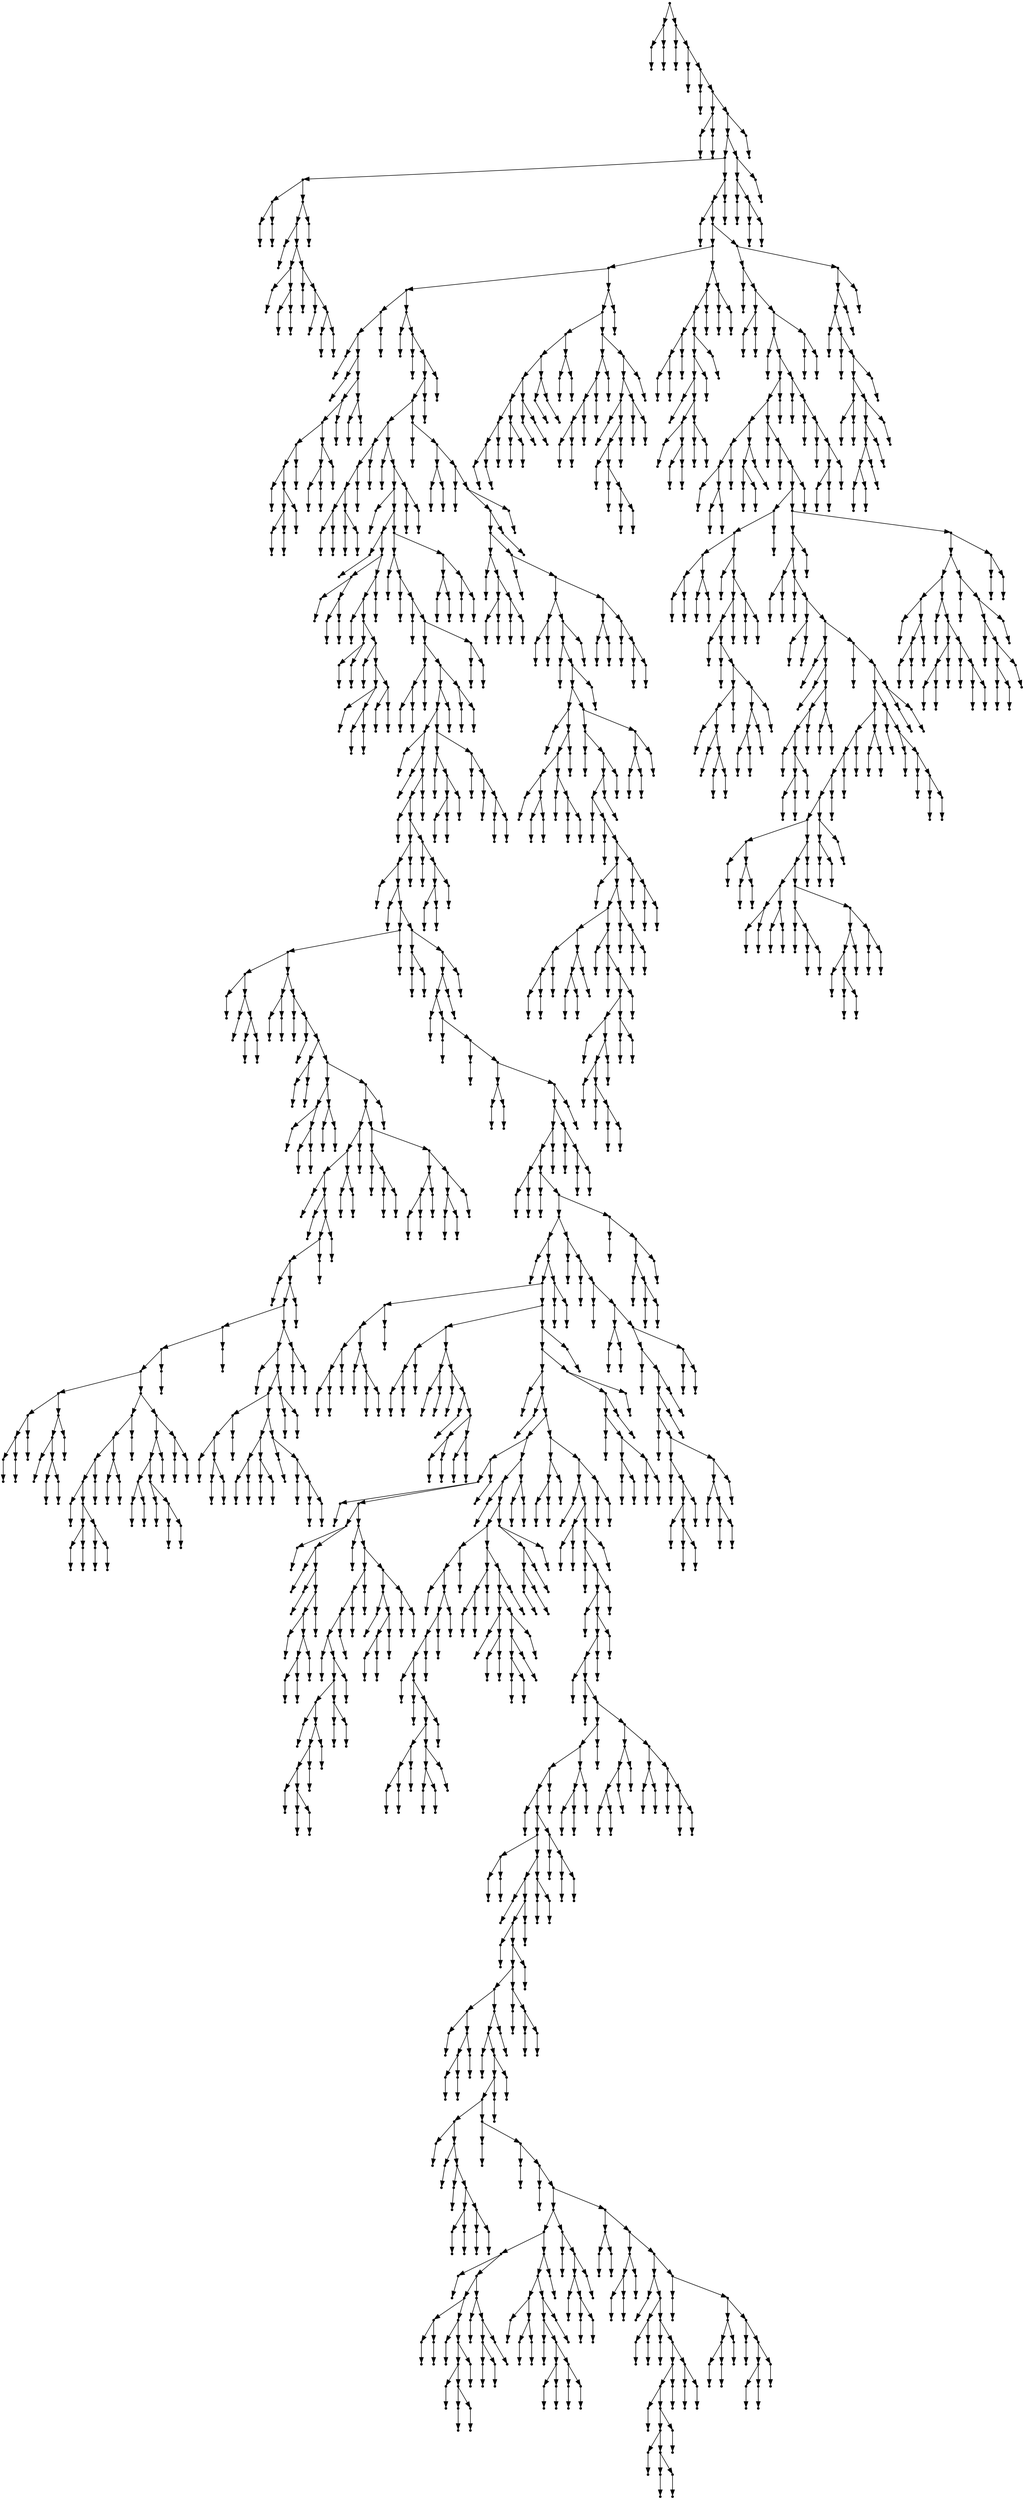 digraph {
  1957 [shape=point];
  4 [shape=point];
  1 [shape=point];
  0 [shape=point];
  3 [shape=point];
  2 [shape=point];
  1956 [shape=point];
  6 [shape=point];
  5 [shape=point];
  1955 [shape=point];
  8 [shape=point];
  7 [shape=point];
  1954 [shape=point];
  10 [shape=point];
  9 [shape=point];
  1953 [shape=point];
  15 [shape=point];
  12 [shape=point];
  11 [shape=point];
  14 [shape=point];
  13 [shape=point];
  1952 [shape=point];
  1949 [shape=point];
  1937 [shape=point];
  47 [shape=point];
  20 [shape=point];
  17 [shape=point];
  16 [shape=point];
  19 [shape=point];
  18 [shape=point];
  46 [shape=point];
  43 [shape=point];
  22 [shape=point];
  21 [shape=point];
  42 [shape=point];
  30 [shape=point];
  24 [shape=point];
  23 [shape=point];
  29 [shape=point];
  26 [shape=point];
  25 [shape=point];
  28 [shape=point];
  27 [shape=point];
  41 [shape=point];
  32 [shape=point];
  31 [shape=point];
  40 [shape=point];
  34 [shape=point];
  33 [shape=point];
  39 [shape=point];
  36 [shape=point];
  35 [shape=point];
  38 [shape=point];
  37 [shape=point];
  45 [shape=point];
  44 [shape=point];
  1936 [shape=point];
  1933 [shape=point];
  49 [shape=point];
  48 [shape=point];
  1932 [shape=point];
  1566 [shape=point];
  1524 [shape=point];
  1446 [shape=point];
  90 [shape=point];
  87 [shape=point];
  51 [shape=point];
  50 [shape=point];
  86 [shape=point];
  53 [shape=point];
  52 [shape=point];
  85 [shape=point];
  79 [shape=point];
  76 [shape=point];
  67 [shape=point];
  64 [shape=point];
  55 [shape=point];
  54 [shape=point];
  63 [shape=point];
  60 [shape=point];
  57 [shape=point];
  56 [shape=point];
  59 [shape=point];
  58 [shape=point];
  62 [shape=point];
  61 [shape=point];
  66 [shape=point];
  65 [shape=point];
  75 [shape=point];
  72 [shape=point];
  69 [shape=point];
  68 [shape=point];
  71 [shape=point];
  70 [shape=point];
  74 [shape=point];
  73 [shape=point];
  78 [shape=point];
  77 [shape=point];
  84 [shape=point];
  81 [shape=point];
  80 [shape=point];
  83 [shape=point];
  82 [shape=point];
  89 [shape=point];
  88 [shape=point];
  1445 [shape=point];
  92 [shape=point];
  91 [shape=point];
  1444 [shape=point];
  94 [shape=point];
  93 [shape=point];
  1443 [shape=point];
  1440 [shape=point];
  1437 [shape=point];
  1251 [shape=point];
  111 [shape=point];
  108 [shape=point];
  105 [shape=point];
  99 [shape=point];
  96 [shape=point];
  95 [shape=point];
  98 [shape=point];
  97 [shape=point];
  104 [shape=point];
  101 [shape=point];
  100 [shape=point];
  103 [shape=point];
  102 [shape=point];
  107 [shape=point];
  106 [shape=point];
  110 [shape=point];
  109 [shape=point];
  1250 [shape=point];
  113 [shape=point];
  112 [shape=point];
  1249 [shape=point];
  1243 [shape=point];
  115 [shape=point];
  114 [shape=point];
  1242 [shape=point];
  156 [shape=point];
  117 [shape=point];
  116 [shape=point];
  155 [shape=point];
  125 [shape=point];
  119 [shape=point];
  118 [shape=point];
  124 [shape=point];
  121 [shape=point];
  120 [shape=point];
  123 [shape=point];
  122 [shape=point];
  154 [shape=point];
  151 [shape=point];
  127 [shape=point];
  126 [shape=point];
  150 [shape=point];
  132 [shape=point];
  129 [shape=point];
  128 [shape=point];
  131 [shape=point];
  130 [shape=point];
  149 [shape=point];
  134 [shape=point];
  133 [shape=point];
  148 [shape=point];
  142 [shape=point];
  136 [shape=point];
  135 [shape=point];
  141 [shape=point];
  138 [shape=point];
  137 [shape=point];
  140 [shape=point];
  139 [shape=point];
  147 [shape=point];
  144 [shape=point];
  143 [shape=point];
  146 [shape=point];
  145 [shape=point];
  153 [shape=point];
  152 [shape=point];
  1241 [shape=point];
  1229 [shape=point];
  158 [shape=point];
  157 [shape=point];
  1228 [shape=point];
  160 [shape=point];
  159 [shape=point];
  1227 [shape=point];
  162 [shape=point];
  161 [shape=point];
  1226 [shape=point];
  1220 [shape=point];
  170 [shape=point];
  167 [shape=point];
  164 [shape=point];
  163 [shape=point];
  166 [shape=point];
  165 [shape=point];
  169 [shape=point];
  168 [shape=point];
  1219 [shape=point];
  1213 [shape=point];
  1210 [shape=point];
  1186 [shape=point];
  172 [shape=point];
  171 [shape=point];
  1185 [shape=point];
  174 [shape=point];
  173 [shape=point];
  1184 [shape=point];
  1181 [shape=point];
  176 [shape=point];
  175 [shape=point];
  1180 [shape=point];
  1168 [shape=point];
  1165 [shape=point];
  178 [shape=point];
  177 [shape=point];
  1164 [shape=point];
  180 [shape=point];
  179 [shape=point];
  1163 [shape=point];
  413 [shape=point];
  410 [shape=point];
  191 [shape=point];
  182 [shape=point];
  181 [shape=point];
  190 [shape=point];
  184 [shape=point];
  183 [shape=point];
  189 [shape=point];
  186 [shape=point];
  185 [shape=point];
  188 [shape=point];
  187 [shape=point];
  409 [shape=point];
  196 [shape=point];
  193 [shape=point];
  192 [shape=point];
  195 [shape=point];
  194 [shape=point];
  408 [shape=point];
  198 [shape=point];
  197 [shape=point];
  407 [shape=point];
  200 [shape=point];
  199 [shape=point];
  406 [shape=point];
  205 [shape=point];
  202 [shape=point];
  201 [shape=point];
  204 [shape=point];
  203 [shape=point];
  405 [shape=point];
  219 [shape=point];
  213 [shape=point];
  207 [shape=point];
  206 [shape=point];
  212 [shape=point];
  209 [shape=point];
  208 [shape=point];
  211 [shape=point];
  210 [shape=point];
  218 [shape=point];
  215 [shape=point];
  214 [shape=point];
  217 [shape=point];
  216 [shape=point];
  404 [shape=point];
  401 [shape=point];
  374 [shape=point];
  371 [shape=point];
  365 [shape=point];
  221 [shape=point];
  220 [shape=point];
  364 [shape=point];
  223 [shape=point];
  222 [shape=point];
  363 [shape=point];
  360 [shape=point];
  357 [shape=point];
  225 [shape=point];
  224 [shape=point];
  356 [shape=point];
  353 [shape=point];
  302 [shape=point];
  299 [shape=point];
  296 [shape=point];
  245 [shape=point];
  233 [shape=point];
  230 [shape=point];
  227 [shape=point];
  226 [shape=point];
  229 [shape=point];
  228 [shape=point];
  232 [shape=point];
  231 [shape=point];
  244 [shape=point];
  241 [shape=point];
  235 [shape=point];
  234 [shape=point];
  240 [shape=point];
  237 [shape=point];
  236 [shape=point];
  239 [shape=point];
  238 [shape=point];
  243 [shape=point];
  242 [shape=point];
  295 [shape=point];
  271 [shape=point];
  268 [shape=point];
  262 [shape=point];
  259 [shape=point];
  247 [shape=point];
  246 [shape=point];
  258 [shape=point];
  252 [shape=point];
  249 [shape=point];
  248 [shape=point];
  251 [shape=point];
  250 [shape=point];
  257 [shape=point];
  254 [shape=point];
  253 [shape=point];
  256 [shape=point];
  255 [shape=point];
  261 [shape=point];
  260 [shape=point];
  267 [shape=point];
  264 [shape=point];
  263 [shape=point];
  266 [shape=point];
  265 [shape=point];
  270 [shape=point];
  269 [shape=point];
  294 [shape=point];
  288 [shape=point];
  285 [shape=point];
  276 [shape=point];
  273 [shape=point];
  272 [shape=point];
  275 [shape=point];
  274 [shape=point];
  284 [shape=point];
  278 [shape=point];
  277 [shape=point];
  283 [shape=point];
  280 [shape=point];
  279 [shape=point];
  282 [shape=point];
  281 [shape=point];
  287 [shape=point];
  286 [shape=point];
  293 [shape=point];
  290 [shape=point];
  289 [shape=point];
  292 [shape=point];
  291 [shape=point];
  298 [shape=point];
  297 [shape=point];
  301 [shape=point];
  300 [shape=point];
  352 [shape=point];
  346 [shape=point];
  304 [shape=point];
  303 [shape=point];
  345 [shape=point];
  339 [shape=point];
  315 [shape=point];
  312 [shape=point];
  306 [shape=point];
  305 [shape=point];
  311 [shape=point];
  308 [shape=point];
  307 [shape=point];
  310 [shape=point];
  309 [shape=point];
  314 [shape=point];
  313 [shape=point];
  338 [shape=point];
  326 [shape=point];
  320 [shape=point];
  317 [shape=point];
  316 [shape=point];
  319 [shape=point];
  318 [shape=point];
  325 [shape=point];
  322 [shape=point];
  321 [shape=point];
  324 [shape=point];
  323 [shape=point];
  337 [shape=point];
  328 [shape=point];
  327 [shape=point];
  336 [shape=point];
  330 [shape=point];
  329 [shape=point];
  335 [shape=point];
  332 [shape=point];
  331 [shape=point];
  334 [shape=point];
  333 [shape=point];
  344 [shape=point];
  341 [shape=point];
  340 [shape=point];
  343 [shape=point];
  342 [shape=point];
  351 [shape=point];
  348 [shape=point];
  347 [shape=point];
  350 [shape=point];
  349 [shape=point];
  355 [shape=point];
  354 [shape=point];
  359 [shape=point];
  358 [shape=point];
  362 [shape=point];
  361 [shape=point];
  370 [shape=point];
  367 [shape=point];
  366 [shape=point];
  369 [shape=point];
  368 [shape=point];
  373 [shape=point];
  372 [shape=point];
  400 [shape=point];
  382 [shape=point];
  376 [shape=point];
  375 [shape=point];
  381 [shape=point];
  378 [shape=point];
  377 [shape=point];
  380 [shape=point];
  379 [shape=point];
  399 [shape=point];
  390 [shape=point];
  387 [shape=point];
  384 [shape=point];
  383 [shape=point];
  386 [shape=point];
  385 [shape=point];
  389 [shape=point];
  388 [shape=point];
  398 [shape=point];
  395 [shape=point];
  392 [shape=point];
  391 [shape=point];
  394 [shape=point];
  393 [shape=point];
  397 [shape=point];
  396 [shape=point];
  403 [shape=point];
  402 [shape=point];
  412 [shape=point];
  411 [shape=point];
  1162 [shape=point];
  418 [shape=point];
  415 [shape=point];
  414 [shape=point];
  417 [shape=point];
  416 [shape=point];
  1161 [shape=point];
  1158 [shape=point];
  1155 [shape=point];
  420 [shape=point];
  419 [shape=point];
  1154 [shape=point];
  422 [shape=point];
  421 [shape=point];
  1153 [shape=point];
  424 [shape=point];
  423 [shape=point];
  1152 [shape=point];
  429 [shape=point];
  426 [shape=point];
  425 [shape=point];
  428 [shape=point];
  427 [shape=point];
  1151 [shape=point];
  1148 [shape=point];
  1139 [shape=point];
  1136 [shape=point];
  434 [shape=point];
  431 [shape=point];
  430 [shape=point];
  433 [shape=point];
  432 [shape=point];
  1135 [shape=point];
  436 [shape=point];
  435 [shape=point];
  1134 [shape=point];
  1119 [shape=point];
  1059 [shape=point];
  438 [shape=point];
  437 [shape=point];
  1058 [shape=point];
  1052 [shape=point];
  458 [shape=point];
  455 [shape=point];
  446 [shape=point];
  443 [shape=point];
  440 [shape=point];
  439 [shape=point];
  442 [shape=point];
  441 [shape=point];
  445 [shape=point];
  444 [shape=point];
  454 [shape=point];
  448 [shape=point];
  447 [shape=point];
  453 [shape=point];
  450 [shape=point];
  449 [shape=point];
  452 [shape=point];
  451 [shape=point];
  457 [shape=point];
  456 [shape=point];
  1051 [shape=point];
  490 [shape=point];
  466 [shape=point];
  463 [shape=point];
  460 [shape=point];
  459 [shape=point];
  462 [shape=point];
  461 [shape=point];
  465 [shape=point];
  464 [shape=point];
  489 [shape=point];
  471 [shape=point];
  468 [shape=point];
  467 [shape=point];
  470 [shape=point];
  469 [shape=point];
  488 [shape=point];
  473 [shape=point];
  472 [shape=point];
  487 [shape=point];
  475 [shape=point];
  474 [shape=point];
  486 [shape=point];
  480 [shape=point];
  477 [shape=point];
  476 [shape=point];
  479 [shape=point];
  478 [shape=point];
  485 [shape=point];
  482 [shape=point];
  481 [shape=point];
  484 [shape=point];
  483 [shape=point];
  1050 [shape=point];
  1047 [shape=point];
  1026 [shape=point];
  492 [shape=point];
  491 [shape=point];
  1025 [shape=point];
  494 [shape=point];
  493 [shape=point];
  1024 [shape=point];
  679 [shape=point];
  583 [shape=point];
  580 [shape=point];
  496 [shape=point];
  495 [shape=point];
  579 [shape=point];
  519 [shape=point];
  498 [shape=point];
  497 [shape=point];
  518 [shape=point];
  500 [shape=point];
  499 [shape=point];
  517 [shape=point];
  502 [shape=point];
  501 [shape=point];
  516 [shape=point];
  513 [shape=point];
  504 [shape=point];
  503 [shape=point];
  512 [shape=point];
  509 [shape=point];
  506 [shape=point];
  505 [shape=point];
  508 [shape=point];
  507 [shape=point];
  511 [shape=point];
  510 [shape=point];
  515 [shape=point];
  514 [shape=point];
  578 [shape=point];
  521 [shape=point];
  520 [shape=point];
  577 [shape=point];
  559 [shape=point];
  556 [shape=point];
  553 [shape=point];
  550 [shape=point];
  523 [shape=point];
  522 [shape=point];
  549 [shape=point];
  546 [shape=point];
  540 [shape=point];
  525 [shape=point];
  524 [shape=point];
  539 [shape=point];
  536 [shape=point];
  533 [shape=point];
  527 [shape=point];
  526 [shape=point];
  532 [shape=point];
  529 [shape=point];
  528 [shape=point];
  531 [shape=point];
  530 [shape=point];
  535 [shape=point];
  534 [shape=point];
  538 [shape=point];
  537 [shape=point];
  545 [shape=point];
  542 [shape=point];
  541 [shape=point];
  544 [shape=point];
  543 [shape=point];
  548 [shape=point];
  547 [shape=point];
  552 [shape=point];
  551 [shape=point];
  555 [shape=point];
  554 [shape=point];
  558 [shape=point];
  557 [shape=point];
  576 [shape=point];
  570 [shape=point];
  561 [shape=point];
  560 [shape=point];
  569 [shape=point];
  566 [shape=point];
  563 [shape=point];
  562 [shape=point];
  565 [shape=point];
  564 [shape=point];
  568 [shape=point];
  567 [shape=point];
  575 [shape=point];
  572 [shape=point];
  571 [shape=point];
  574 [shape=point];
  573 [shape=point];
  582 [shape=point];
  581 [shape=point];
  678 [shape=point];
  672 [shape=point];
  585 [shape=point];
  584 [shape=point];
  671 [shape=point];
  659 [shape=point];
  626 [shape=point];
  623 [shape=point];
  587 [shape=point];
  586 [shape=point];
  622 [shape=point];
  619 [shape=point];
  616 [shape=point];
  613 [shape=point];
  589 [shape=point];
  588 [shape=point];
  612 [shape=point];
  591 [shape=point];
  590 [shape=point];
  611 [shape=point];
  608 [shape=point];
  599 [shape=point];
  596 [shape=point];
  593 [shape=point];
  592 [shape=point];
  595 [shape=point];
  594 [shape=point];
  598 [shape=point];
  597 [shape=point];
  607 [shape=point];
  604 [shape=point];
  601 [shape=point];
  600 [shape=point];
  603 [shape=point];
  602 [shape=point];
  606 [shape=point];
  605 [shape=point];
  610 [shape=point];
  609 [shape=point];
  615 [shape=point];
  614 [shape=point];
  618 [shape=point];
  617 [shape=point];
  621 [shape=point];
  620 [shape=point];
  625 [shape=point];
  624 [shape=point];
  658 [shape=point];
  634 [shape=point];
  631 [shape=point];
  628 [shape=point];
  627 [shape=point];
  630 [shape=point];
  629 [shape=point];
  633 [shape=point];
  632 [shape=point];
  657 [shape=point];
  654 [shape=point];
  642 [shape=point];
  636 [shape=point];
  635 [shape=point];
  641 [shape=point];
  638 [shape=point];
  637 [shape=point];
  640 [shape=point];
  639 [shape=point];
  653 [shape=point];
  650 [shape=point];
  647 [shape=point];
  644 [shape=point];
  643 [shape=point];
  646 [shape=point];
  645 [shape=point];
  649 [shape=point];
  648 [shape=point];
  652 [shape=point];
  651 [shape=point];
  656 [shape=point];
  655 [shape=point];
  670 [shape=point];
  667 [shape=point];
  664 [shape=point];
  661 [shape=point];
  660 [shape=point];
  663 [shape=point];
  662 [shape=point];
  666 [shape=point];
  665 [shape=point];
  669 [shape=point];
  668 [shape=point];
  677 [shape=point];
  674 [shape=point];
  673 [shape=point];
  676 [shape=point];
  675 [shape=point];
  1023 [shape=point];
  687 [shape=point];
  684 [shape=point];
  681 [shape=point];
  680 [shape=point];
  683 [shape=point];
  682 [shape=point];
  686 [shape=point];
  685 [shape=point];
  1022 [shape=point];
  1016 [shape=point];
  689 [shape=point];
  688 [shape=point];
  1015 [shape=point];
  694 [shape=point];
  691 [shape=point];
  690 [shape=point];
  693 [shape=point];
  692 [shape=point];
  1014 [shape=point];
  1011 [shape=point];
  696 [shape=point];
  695 [shape=point];
  1010 [shape=point];
  1007 [shape=point];
  698 [shape=point];
  697 [shape=point];
  1006 [shape=point];
  1003 [shape=point];
  1000 [shape=point];
  700 [shape=point];
  699 [shape=point];
  999 [shape=point];
  702 [shape=point];
  701 [shape=point];
  998 [shape=point];
  971 [shape=point];
  968 [shape=point];
  959 [shape=point];
  956 [shape=point];
  704 [shape=point];
  703 [shape=point];
  955 [shape=point];
  946 [shape=point];
  709 [shape=point];
  706 [shape=point];
  705 [shape=point];
  708 [shape=point];
  707 [shape=point];
  945 [shape=point];
  939 [shape=point];
  711 [shape=point];
  710 [shape=point];
  938 [shape=point];
  935 [shape=point];
  713 [shape=point];
  712 [shape=point];
  934 [shape=point];
  931 [shape=point];
  922 [shape=point];
  724 [shape=point];
  715 [shape=point];
  714 [shape=point];
  723 [shape=point];
  720 [shape=point];
  717 [shape=point];
  716 [shape=point];
  719 [shape=point];
  718 [shape=point];
  722 [shape=point];
  721 [shape=point];
  921 [shape=point];
  918 [shape=point];
  726 [shape=point];
  725 [shape=point];
  917 [shape=point];
  914 [shape=point];
  911 [shape=point];
  746 [shape=point];
  728 [shape=point];
  727 [shape=point];
  745 [shape=point];
  730 [shape=point];
  729 [shape=point];
  744 [shape=point];
  732 [shape=point];
  731 [shape=point];
  743 [shape=point];
  737 [shape=point];
  734 [shape=point];
  733 [shape=point];
  736 [shape=point];
  735 [shape=point];
  742 [shape=point];
  739 [shape=point];
  738 [shape=point];
  741 [shape=point];
  740 [shape=point];
  910 [shape=point];
  748 [shape=point];
  747 [shape=point];
  909 [shape=point];
  750 [shape=point];
  749 [shape=point];
  908 [shape=point];
  752 [shape=point];
  751 [shape=point];
  907 [shape=point];
  832 [shape=point];
  817 [shape=point];
  787 [shape=point];
  754 [shape=point];
  753 [shape=point];
  786 [shape=point];
  774 [shape=point];
  759 [shape=point];
  756 [shape=point];
  755 [shape=point];
  758 [shape=point];
  757 [shape=point];
  773 [shape=point];
  761 [shape=point];
  760 [shape=point];
  772 [shape=point];
  769 [shape=point];
  763 [shape=point];
  762 [shape=point];
  768 [shape=point];
  765 [shape=point];
  764 [shape=point];
  767 [shape=point];
  766 [shape=point];
  771 [shape=point];
  770 [shape=point];
  785 [shape=point];
  776 [shape=point];
  775 [shape=point];
  784 [shape=point];
  781 [shape=point];
  778 [shape=point];
  777 [shape=point];
  780 [shape=point];
  779 [shape=point];
  783 [shape=point];
  782 [shape=point];
  816 [shape=point];
  813 [shape=point];
  795 [shape=point];
  789 [shape=point];
  788 [shape=point];
  794 [shape=point];
  791 [shape=point];
  790 [shape=point];
  793 [shape=point];
  792 [shape=point];
  812 [shape=point];
  809 [shape=point];
  797 [shape=point];
  796 [shape=point];
  808 [shape=point];
  802 [shape=point];
  799 [shape=point];
  798 [shape=point];
  801 [shape=point];
  800 [shape=point];
  807 [shape=point];
  804 [shape=point];
  803 [shape=point];
  806 [shape=point];
  805 [shape=point];
  811 [shape=point];
  810 [shape=point];
  815 [shape=point];
  814 [shape=point];
  831 [shape=point];
  819 [shape=point];
  818 [shape=point];
  830 [shape=point];
  827 [shape=point];
  821 [shape=point];
  820 [shape=point];
  826 [shape=point];
  823 [shape=point];
  822 [shape=point];
  825 [shape=point];
  824 [shape=point];
  829 [shape=point];
  828 [shape=point];
  906 [shape=point];
  837 [shape=point];
  834 [shape=point];
  833 [shape=point];
  836 [shape=point];
  835 [shape=point];
  905 [shape=point];
  845 [shape=point];
  842 [shape=point];
  839 [shape=point];
  838 [shape=point];
  841 [shape=point];
  840 [shape=point];
  844 [shape=point];
  843 [shape=point];
  904 [shape=point];
  880 [shape=point];
  847 [shape=point];
  846 [shape=point];
  879 [shape=point];
  852 [shape=point];
  849 [shape=point];
  848 [shape=point];
  851 [shape=point];
  850 [shape=point];
  878 [shape=point];
  854 [shape=point];
  853 [shape=point];
  877 [shape=point];
  871 [shape=point];
  868 [shape=point];
  856 [shape=point];
  855 [shape=point];
  867 [shape=point];
  864 [shape=point];
  858 [shape=point];
  857 [shape=point];
  863 [shape=point];
  860 [shape=point];
  859 [shape=point];
  862 [shape=point];
  861 [shape=point];
  866 [shape=point];
  865 [shape=point];
  870 [shape=point];
  869 [shape=point];
  876 [shape=point];
  873 [shape=point];
  872 [shape=point];
  875 [shape=point];
  874 [shape=point];
  903 [shape=point];
  882 [shape=point];
  881 [shape=point];
  902 [shape=point];
  890 [shape=point];
  887 [shape=point];
  884 [shape=point];
  883 [shape=point];
  886 [shape=point];
  885 [shape=point];
  889 [shape=point];
  888 [shape=point];
  901 [shape=point];
  892 [shape=point];
  891 [shape=point];
  900 [shape=point];
  897 [shape=point];
  894 [shape=point];
  893 [shape=point];
  896 [shape=point];
  895 [shape=point];
  899 [shape=point];
  898 [shape=point];
  913 [shape=point];
  912 [shape=point];
  916 [shape=point];
  915 [shape=point];
  920 [shape=point];
  919 [shape=point];
  930 [shape=point];
  924 [shape=point];
  923 [shape=point];
  929 [shape=point];
  926 [shape=point];
  925 [shape=point];
  928 [shape=point];
  927 [shape=point];
  933 [shape=point];
  932 [shape=point];
  937 [shape=point];
  936 [shape=point];
  944 [shape=point];
  941 [shape=point];
  940 [shape=point];
  943 [shape=point];
  942 [shape=point];
  954 [shape=point];
  948 [shape=point];
  947 [shape=point];
  953 [shape=point];
  950 [shape=point];
  949 [shape=point];
  952 [shape=point];
  951 [shape=point];
  958 [shape=point];
  957 [shape=point];
  967 [shape=point];
  964 [shape=point];
  961 [shape=point];
  960 [shape=point];
  963 [shape=point];
  962 [shape=point];
  966 [shape=point];
  965 [shape=point];
  970 [shape=point];
  969 [shape=point];
  997 [shape=point];
  982 [shape=point];
  979 [shape=point];
  976 [shape=point];
  973 [shape=point];
  972 [shape=point];
  975 [shape=point];
  974 [shape=point];
  978 [shape=point];
  977 [shape=point];
  981 [shape=point];
  980 [shape=point];
  996 [shape=point];
  987 [shape=point];
  984 [shape=point];
  983 [shape=point];
  986 [shape=point];
  985 [shape=point];
  995 [shape=point];
  989 [shape=point];
  988 [shape=point];
  994 [shape=point];
  991 [shape=point];
  990 [shape=point];
  993 [shape=point];
  992 [shape=point];
  1002 [shape=point];
  1001 [shape=point];
  1005 [shape=point];
  1004 [shape=point];
  1009 [shape=point];
  1008 [shape=point];
  1013 [shape=point];
  1012 [shape=point];
  1021 [shape=point];
  1018 [shape=point];
  1017 [shape=point];
  1020 [shape=point];
  1019 [shape=point];
  1046 [shape=point];
  1043 [shape=point];
  1040 [shape=point];
  1028 [shape=point];
  1027 [shape=point];
  1039 [shape=point];
  1033 [shape=point];
  1030 [shape=point];
  1029 [shape=point];
  1032 [shape=point];
  1031 [shape=point];
  1038 [shape=point];
  1035 [shape=point];
  1034 [shape=point];
  1037 [shape=point];
  1036 [shape=point];
  1042 [shape=point];
  1041 [shape=point];
  1045 [shape=point];
  1044 [shape=point];
  1049 [shape=point];
  1048 [shape=point];
  1057 [shape=point];
  1054 [shape=point];
  1053 [shape=point];
  1056 [shape=point];
  1055 [shape=point];
  1118 [shape=point];
  1061 [shape=point];
  1060 [shape=point];
  1117 [shape=point];
  1063 [shape=point];
  1062 [shape=point];
  1116 [shape=point];
  1065 [shape=point];
  1064 [shape=point];
  1115 [shape=point];
  1070 [shape=point];
  1067 [shape=point];
  1066 [shape=point];
  1069 [shape=point];
  1068 [shape=point];
  1114 [shape=point];
  1108 [shape=point];
  1072 [shape=point];
  1071 [shape=point];
  1107 [shape=point];
  1104 [shape=point];
  1101 [shape=point];
  1074 [shape=point];
  1073 [shape=point];
  1100 [shape=point];
  1088 [shape=point];
  1076 [shape=point];
  1075 [shape=point];
  1087 [shape=point];
  1084 [shape=point];
  1078 [shape=point];
  1077 [shape=point];
  1083 [shape=point];
  1080 [shape=point];
  1079 [shape=point];
  1082 [shape=point];
  1081 [shape=point];
  1086 [shape=point];
  1085 [shape=point];
  1099 [shape=point];
  1096 [shape=point];
  1090 [shape=point];
  1089 [shape=point];
  1095 [shape=point];
  1092 [shape=point];
  1091 [shape=point];
  1094 [shape=point];
  1093 [shape=point];
  1098 [shape=point];
  1097 [shape=point];
  1103 [shape=point];
  1102 [shape=point];
  1106 [shape=point];
  1105 [shape=point];
  1113 [shape=point];
  1110 [shape=point];
  1109 [shape=point];
  1112 [shape=point];
  1111 [shape=point];
  1133 [shape=point];
  1121 [shape=point];
  1120 [shape=point];
  1132 [shape=point];
  1129 [shape=point];
  1123 [shape=point];
  1122 [shape=point];
  1128 [shape=point];
  1125 [shape=point];
  1124 [shape=point];
  1127 [shape=point];
  1126 [shape=point];
  1131 [shape=point];
  1130 [shape=point];
  1138 [shape=point];
  1137 [shape=point];
  1147 [shape=point];
  1141 [shape=point];
  1140 [shape=point];
  1146 [shape=point];
  1143 [shape=point];
  1142 [shape=point];
  1145 [shape=point];
  1144 [shape=point];
  1150 [shape=point];
  1149 [shape=point];
  1157 [shape=point];
  1156 [shape=point];
  1160 [shape=point];
  1159 [shape=point];
  1167 [shape=point];
  1166 [shape=point];
  1179 [shape=point];
  1170 [shape=point];
  1169 [shape=point];
  1178 [shape=point];
  1175 [shape=point];
  1172 [shape=point];
  1171 [shape=point];
  1174 [shape=point];
  1173 [shape=point];
  1177 [shape=point];
  1176 [shape=point];
  1183 [shape=point];
  1182 [shape=point];
  1209 [shape=point];
  1197 [shape=point];
  1188 [shape=point];
  1187 [shape=point];
  1196 [shape=point];
  1193 [shape=point];
  1190 [shape=point];
  1189 [shape=point];
  1192 [shape=point];
  1191 [shape=point];
  1195 [shape=point];
  1194 [shape=point];
  1208 [shape=point];
  1199 [shape=point];
  1198 [shape=point];
  1207 [shape=point];
  1201 [shape=point];
  1200 [shape=point];
  1206 [shape=point];
  1203 [shape=point];
  1202 [shape=point];
  1205 [shape=point];
  1204 [shape=point];
  1212 [shape=point];
  1211 [shape=point];
  1218 [shape=point];
  1215 [shape=point];
  1214 [shape=point];
  1217 [shape=point];
  1216 [shape=point];
  1225 [shape=point];
  1222 [shape=point];
  1221 [shape=point];
  1224 [shape=point];
  1223 [shape=point];
  1240 [shape=point];
  1234 [shape=point];
  1231 [shape=point];
  1230 [shape=point];
  1233 [shape=point];
  1232 [shape=point];
  1239 [shape=point];
  1236 [shape=point];
  1235 [shape=point];
  1238 [shape=point];
  1237 [shape=point];
  1248 [shape=point];
  1245 [shape=point];
  1244 [shape=point];
  1247 [shape=point];
  1246 [shape=point];
  1436 [shape=point];
  1253 [shape=point];
  1252 [shape=point];
  1435 [shape=point];
  1258 [shape=point];
  1255 [shape=point];
  1254 [shape=point];
  1257 [shape=point];
  1256 [shape=point];
  1434 [shape=point];
  1260 [shape=point];
  1259 [shape=point];
  1433 [shape=point];
  1430 [shape=point];
  1427 [shape=point];
  1274 [shape=point];
  1262 [shape=point];
  1261 [shape=point];
  1273 [shape=point];
  1267 [shape=point];
  1264 [shape=point];
  1263 [shape=point];
  1266 [shape=point];
  1265 [shape=point];
  1272 [shape=point];
  1269 [shape=point];
  1268 [shape=point];
  1271 [shape=point];
  1270 [shape=point];
  1426 [shape=point];
  1276 [shape=point];
  1275 [shape=point];
  1425 [shape=point];
  1410 [shape=point];
  1281 [shape=point];
  1278 [shape=point];
  1277 [shape=point];
  1280 [shape=point];
  1279 [shape=point];
  1409 [shape=point];
  1406 [shape=point];
  1283 [shape=point];
  1282 [shape=point];
  1405 [shape=point];
  1402 [shape=point];
  1306 [shape=point];
  1285 [shape=point];
  1284 [shape=point];
  1305 [shape=point];
  1302 [shape=point];
  1293 [shape=point];
  1287 [shape=point];
  1286 [shape=point];
  1292 [shape=point];
  1289 [shape=point];
  1288 [shape=point];
  1291 [shape=point];
  1290 [shape=point];
  1301 [shape=point];
  1295 [shape=point];
  1294 [shape=point];
  1300 [shape=point];
  1297 [shape=point];
  1296 [shape=point];
  1299 [shape=point];
  1298 [shape=point];
  1304 [shape=point];
  1303 [shape=point];
  1401 [shape=point];
  1392 [shape=point];
  1308 [shape=point];
  1307 [shape=point];
  1391 [shape=point];
  1388 [shape=point];
  1385 [shape=point];
  1310 [shape=point];
  1309 [shape=point];
  1384 [shape=point];
  1312 [shape=point];
  1311 [shape=point];
  1383 [shape=point];
  1374 [shape=point];
  1314 [shape=point];
  1313 [shape=point];
  1373 [shape=point];
  1364 [shape=point];
  1331 [shape=point];
  1322 [shape=point];
  1319 [shape=point];
  1316 [shape=point];
  1315 [shape=point];
  1318 [shape=point];
  1317 [shape=point];
  1321 [shape=point];
  1320 [shape=point];
  1330 [shape=point];
  1327 [shape=point];
  1324 [shape=point];
  1323 [shape=point];
  1326 [shape=point];
  1325 [shape=point];
  1329 [shape=point];
  1328 [shape=point];
  1363 [shape=point];
  1333 [shape=point];
  1332 [shape=point];
  1362 [shape=point];
  1335 [shape=point];
  1334 [shape=point];
  1361 [shape=point];
  1358 [shape=point];
  1352 [shape=point];
  1337 [shape=point];
  1336 [shape=point];
  1351 [shape=point];
  1348 [shape=point];
  1339 [shape=point];
  1338 [shape=point];
  1347 [shape=point];
  1341 [shape=point];
  1340 [shape=point];
  1346 [shape=point];
  1343 [shape=point];
  1342 [shape=point];
  1345 [shape=point];
  1344 [shape=point];
  1350 [shape=point];
  1349 [shape=point];
  1357 [shape=point];
  1354 [shape=point];
  1353 [shape=point];
  1356 [shape=point];
  1355 [shape=point];
  1360 [shape=point];
  1359 [shape=point];
  1372 [shape=point];
  1366 [shape=point];
  1365 [shape=point];
  1371 [shape=point];
  1368 [shape=point];
  1367 [shape=point];
  1370 [shape=point];
  1369 [shape=point];
  1382 [shape=point];
  1376 [shape=point];
  1375 [shape=point];
  1381 [shape=point];
  1378 [shape=point];
  1377 [shape=point];
  1380 [shape=point];
  1379 [shape=point];
  1387 [shape=point];
  1386 [shape=point];
  1390 [shape=point];
  1389 [shape=point];
  1400 [shape=point];
  1397 [shape=point];
  1394 [shape=point];
  1393 [shape=point];
  1396 [shape=point];
  1395 [shape=point];
  1399 [shape=point];
  1398 [shape=point];
  1404 [shape=point];
  1403 [shape=point];
  1408 [shape=point];
  1407 [shape=point];
  1424 [shape=point];
  1415 [shape=point];
  1412 [shape=point];
  1411 [shape=point];
  1414 [shape=point];
  1413 [shape=point];
  1423 [shape=point];
  1417 [shape=point];
  1416 [shape=point];
  1422 [shape=point];
  1419 [shape=point];
  1418 [shape=point];
  1421 [shape=point];
  1420 [shape=point];
  1429 [shape=point];
  1428 [shape=point];
  1432 [shape=point];
  1431 [shape=point];
  1439 [shape=point];
  1438 [shape=point];
  1442 [shape=point];
  1441 [shape=point];
  1523 [shape=point];
  1520 [shape=point];
  1478 [shape=point];
  1472 [shape=point];
  1466 [shape=point];
  1460 [shape=point];
  1454 [shape=point];
  1451 [shape=point];
  1448 [shape=point];
  1447 [shape=point];
  1450 [shape=point];
  1449 [shape=point];
  1453 [shape=point];
  1452 [shape=point];
  1459 [shape=point];
  1456 [shape=point];
  1455 [shape=point];
  1458 [shape=point];
  1457 [shape=point];
  1465 [shape=point];
  1462 [shape=point];
  1461 [shape=point];
  1464 [shape=point];
  1463 [shape=point];
  1471 [shape=point];
  1468 [shape=point];
  1467 [shape=point];
  1470 [shape=point];
  1469 [shape=point];
  1477 [shape=point];
  1474 [shape=point];
  1473 [shape=point];
  1476 [shape=point];
  1475 [shape=point];
  1519 [shape=point];
  1492 [shape=point];
  1489 [shape=point];
  1486 [shape=point];
  1483 [shape=point];
  1480 [shape=point];
  1479 [shape=point];
  1482 [shape=point];
  1481 [shape=point];
  1485 [shape=point];
  1484 [shape=point];
  1488 [shape=point];
  1487 [shape=point];
  1491 [shape=point];
  1490 [shape=point];
  1518 [shape=point];
  1515 [shape=point];
  1509 [shape=point];
  1494 [shape=point];
  1493 [shape=point];
  1508 [shape=point];
  1505 [shape=point];
  1496 [shape=point];
  1495 [shape=point];
  1504 [shape=point];
  1498 [shape=point];
  1497 [shape=point];
  1503 [shape=point];
  1500 [shape=point];
  1499 [shape=point];
  1502 [shape=point];
  1501 [shape=point];
  1507 [shape=point];
  1506 [shape=point];
  1514 [shape=point];
  1511 [shape=point];
  1510 [shape=point];
  1513 [shape=point];
  1512 [shape=point];
  1517 [shape=point];
  1516 [shape=point];
  1522 [shape=point];
  1521 [shape=point];
  1565 [shape=point];
  1559 [shape=point];
  1556 [shape=point];
  1532 [shape=point];
  1529 [shape=point];
  1526 [shape=point];
  1525 [shape=point];
  1528 [shape=point];
  1527 [shape=point];
  1531 [shape=point];
  1530 [shape=point];
  1555 [shape=point];
  1552 [shape=point];
  1549 [shape=point];
  1534 [shape=point];
  1533 [shape=point];
  1548 [shape=point];
  1542 [shape=point];
  1536 [shape=point];
  1535 [shape=point];
  1541 [shape=point];
  1538 [shape=point];
  1537 [shape=point];
  1540 [shape=point];
  1539 [shape=point];
  1547 [shape=point];
  1544 [shape=point];
  1543 [shape=point];
  1546 [shape=point];
  1545 [shape=point];
  1551 [shape=point];
  1550 [shape=point];
  1554 [shape=point];
  1553 [shape=point];
  1558 [shape=point];
  1557 [shape=point];
  1564 [shape=point];
  1561 [shape=point];
  1560 [shape=point];
  1563 [shape=point];
  1562 [shape=point];
  1931 [shape=point];
  1895 [shape=point];
  1568 [shape=point];
  1567 [shape=point];
  1894 [shape=point];
  1573 [shape=point];
  1570 [shape=point];
  1569 [shape=point];
  1572 [shape=point];
  1571 [shape=point];
  1893 [shape=point];
  1887 [shape=point];
  1575 [shape=point];
  1574 [shape=point];
  1886 [shape=point];
  1868 [shape=point];
  1865 [shape=point];
  1595 [shape=point];
  1586 [shape=point];
  1583 [shape=point];
  1577 [shape=point];
  1576 [shape=point];
  1582 [shape=point];
  1579 [shape=point];
  1578 [shape=point];
  1581 [shape=point];
  1580 [shape=point];
  1585 [shape=point];
  1584 [shape=point];
  1594 [shape=point];
  1591 [shape=point];
  1588 [shape=point];
  1587 [shape=point];
  1590 [shape=point];
  1589 [shape=point];
  1593 [shape=point];
  1592 [shape=point];
  1864 [shape=point];
  1597 [shape=point];
  1596 [shape=point];
  1863 [shape=point];
  1599 [shape=point];
  1598 [shape=point];
  1862 [shape=point];
  1859 [shape=point];
  1658 [shape=point];
  1655 [shape=point];
  1610 [shape=point];
  1604 [shape=point];
  1601 [shape=point];
  1600 [shape=point];
  1603 [shape=point];
  1602 [shape=point];
  1609 [shape=point];
  1606 [shape=point];
  1605 [shape=point];
  1608 [shape=point];
  1607 [shape=point];
  1654 [shape=point];
  1612 [shape=point];
  1611 [shape=point];
  1653 [shape=point];
  1647 [shape=point];
  1644 [shape=point];
  1614 [shape=point];
  1613 [shape=point];
  1643 [shape=point];
  1616 [shape=point];
  1615 [shape=point];
  1642 [shape=point];
  1630 [shape=point];
  1627 [shape=point];
  1618 [shape=point];
  1617 [shape=point];
  1626 [shape=point];
  1620 [shape=point];
  1619 [shape=point];
  1625 [shape=point];
  1622 [shape=point];
  1621 [shape=point];
  1624 [shape=point];
  1623 [shape=point];
  1629 [shape=point];
  1628 [shape=point];
  1641 [shape=point];
  1638 [shape=point];
  1635 [shape=point];
  1632 [shape=point];
  1631 [shape=point];
  1634 [shape=point];
  1633 [shape=point];
  1637 [shape=point];
  1636 [shape=point];
  1640 [shape=point];
  1639 [shape=point];
  1646 [shape=point];
  1645 [shape=point];
  1652 [shape=point];
  1649 [shape=point];
  1648 [shape=point];
  1651 [shape=point];
  1650 [shape=point];
  1657 [shape=point];
  1656 [shape=point];
  1858 [shape=point];
  1801 [shape=point];
  1798 [shape=point];
  1663 [shape=point];
  1660 [shape=point];
  1659 [shape=point];
  1662 [shape=point];
  1661 [shape=point];
  1797 [shape=point];
  1665 [shape=point];
  1664 [shape=point];
  1796 [shape=point];
  1670 [shape=point];
  1667 [shape=point];
  1666 [shape=point];
  1669 [shape=point];
  1668 [shape=point];
  1795 [shape=point];
  1696 [shape=point];
  1672 [shape=point];
  1671 [shape=point];
  1695 [shape=point];
  1674 [shape=point];
  1673 [shape=point];
  1694 [shape=point];
  1688 [shape=point];
  1685 [shape=point];
  1676 [shape=point];
  1675 [shape=point];
  1684 [shape=point];
  1681 [shape=point];
  1678 [shape=point];
  1677 [shape=point];
  1680 [shape=point];
  1679 [shape=point];
  1683 [shape=point];
  1682 [shape=point];
  1687 [shape=point];
  1686 [shape=point];
  1693 [shape=point];
  1690 [shape=point];
  1689 [shape=point];
  1692 [shape=point];
  1691 [shape=point];
  1794 [shape=point];
  1698 [shape=point];
  1697 [shape=point];
  1793 [shape=point];
  1787 [shape=point];
  1772 [shape=point];
  1766 [shape=point];
  1763 [shape=point];
  1760 [shape=point];
  1757 [shape=point];
  1748 [shape=point];
  1706 [shape=point];
  1700 [shape=point];
  1699 [shape=point];
  1705 [shape=point];
  1702 [shape=point];
  1701 [shape=point];
  1704 [shape=point];
  1703 [shape=point];
  1747 [shape=point];
  1744 [shape=point];
  1717 [shape=point];
  1711 [shape=point];
  1708 [shape=point];
  1707 [shape=point];
  1710 [shape=point];
  1709 [shape=point];
  1716 [shape=point];
  1713 [shape=point];
  1712 [shape=point];
  1715 [shape=point];
  1714 [shape=point];
  1743 [shape=point];
  1725 [shape=point];
  1719 [shape=point];
  1718 [shape=point];
  1724 [shape=point];
  1721 [shape=point];
  1720 [shape=point];
  1723 [shape=point];
  1722 [shape=point];
  1742 [shape=point];
  1736 [shape=point];
  1733 [shape=point];
  1727 [shape=point];
  1726 [shape=point];
  1732 [shape=point];
  1729 [shape=point];
  1728 [shape=point];
  1731 [shape=point];
  1730 [shape=point];
  1735 [shape=point];
  1734 [shape=point];
  1741 [shape=point];
  1738 [shape=point];
  1737 [shape=point];
  1740 [shape=point];
  1739 [shape=point];
  1746 [shape=point];
  1745 [shape=point];
  1756 [shape=point];
  1753 [shape=point];
  1750 [shape=point];
  1749 [shape=point];
  1752 [shape=point];
  1751 [shape=point];
  1755 [shape=point];
  1754 [shape=point];
  1759 [shape=point];
  1758 [shape=point];
  1762 [shape=point];
  1761 [shape=point];
  1765 [shape=point];
  1764 [shape=point];
  1771 [shape=point];
  1768 [shape=point];
  1767 [shape=point];
  1770 [shape=point];
  1769 [shape=point];
  1786 [shape=point];
  1774 [shape=point];
  1773 [shape=point];
  1785 [shape=point];
  1776 [shape=point];
  1775 [shape=point];
  1784 [shape=point];
  1778 [shape=point];
  1777 [shape=point];
  1783 [shape=point];
  1780 [shape=point];
  1779 [shape=point];
  1782 [shape=point];
  1781 [shape=point];
  1792 [shape=point];
  1789 [shape=point];
  1788 [shape=point];
  1791 [shape=point];
  1790 [shape=point];
  1800 [shape=point];
  1799 [shape=point];
  1857 [shape=point];
  1851 [shape=point];
  1833 [shape=point];
  1812 [shape=point];
  1803 [shape=point];
  1802 [shape=point];
  1811 [shape=point];
  1808 [shape=point];
  1805 [shape=point];
  1804 [shape=point];
  1807 [shape=point];
  1806 [shape=point];
  1810 [shape=point];
  1809 [shape=point];
  1832 [shape=point];
  1814 [shape=point];
  1813 [shape=point];
  1831 [shape=point];
  1822 [shape=point];
  1819 [shape=point];
  1816 [shape=point];
  1815 [shape=point];
  1818 [shape=point];
  1817 [shape=point];
  1821 [shape=point];
  1820 [shape=point];
  1830 [shape=point];
  1824 [shape=point];
  1823 [shape=point];
  1829 [shape=point];
  1826 [shape=point];
  1825 [shape=point];
  1828 [shape=point];
  1827 [shape=point];
  1850 [shape=point];
  1835 [shape=point];
  1834 [shape=point];
  1849 [shape=point];
  1846 [shape=point];
  1837 [shape=point];
  1836 [shape=point];
  1845 [shape=point];
  1842 [shape=point];
  1839 [shape=point];
  1838 [shape=point];
  1841 [shape=point];
  1840 [shape=point];
  1844 [shape=point];
  1843 [shape=point];
  1848 [shape=point];
  1847 [shape=point];
  1856 [shape=point];
  1853 [shape=point];
  1852 [shape=point];
  1855 [shape=point];
  1854 [shape=point];
  1861 [shape=point];
  1860 [shape=point];
  1867 [shape=point];
  1866 [shape=point];
  1885 [shape=point];
  1870 [shape=point];
  1869 [shape=point];
  1884 [shape=point];
  1872 [shape=point];
  1871 [shape=point];
  1883 [shape=point];
  1874 [shape=point];
  1873 [shape=point];
  1882 [shape=point];
  1879 [shape=point];
  1876 [shape=point];
  1875 [shape=point];
  1878 [shape=point];
  1877 [shape=point];
  1881 [shape=point];
  1880 [shape=point];
  1892 [shape=point];
  1889 [shape=point];
  1888 [shape=point];
  1891 [shape=point];
  1890 [shape=point];
  1930 [shape=point];
  1927 [shape=point];
  1924 [shape=point];
  1897 [shape=point];
  1896 [shape=point];
  1923 [shape=point];
  1899 [shape=point];
  1898 [shape=point];
  1922 [shape=point];
  1919 [shape=point];
  1904 [shape=point];
  1901 [shape=point];
  1900 [shape=point];
  1903 [shape=point];
  1902 [shape=point];
  1918 [shape=point];
  1915 [shape=point];
  1912 [shape=point];
  1909 [shape=point];
  1906 [shape=point];
  1905 [shape=point];
  1908 [shape=point];
  1907 [shape=point];
  1911 [shape=point];
  1910 [shape=point];
  1914 [shape=point];
  1913 [shape=point];
  1917 [shape=point];
  1916 [shape=point];
  1921 [shape=point];
  1920 [shape=point];
  1926 [shape=point];
  1925 [shape=point];
  1929 [shape=point];
  1928 [shape=point];
  1935 [shape=point];
  1934 [shape=point];
  1948 [shape=point];
  1945 [shape=point];
  1939 [shape=point];
  1938 [shape=point];
  1944 [shape=point];
  1941 [shape=point];
  1940 [shape=point];
  1943 [shape=point];
  1942 [shape=point];
  1947 [shape=point];
  1946 [shape=point];
  1951 [shape=point];
  1950 [shape=point];
1957 -> 4;
4 -> 1;
1 -> 0;
4 -> 3;
3 -> 2;
1957 -> 1956;
1956 -> 6;
6 -> 5;
1956 -> 1955;
1955 -> 8;
8 -> 7;
1955 -> 1954;
1954 -> 10;
10 -> 9;
1954 -> 1953;
1953 -> 15;
15 -> 12;
12 -> 11;
15 -> 14;
14 -> 13;
1953 -> 1952;
1952 -> 1949;
1949 -> 1937;
1937 -> 47;
47 -> 20;
20 -> 17;
17 -> 16;
20 -> 19;
19 -> 18;
47 -> 46;
46 -> 43;
43 -> 22;
22 -> 21;
43 -> 42;
42 -> 30;
30 -> 24;
24 -> 23;
30 -> 29;
29 -> 26;
26 -> 25;
29 -> 28;
28 -> 27;
42 -> 41;
41 -> 32;
32 -> 31;
41 -> 40;
40 -> 34;
34 -> 33;
40 -> 39;
39 -> 36;
36 -> 35;
39 -> 38;
38 -> 37;
46 -> 45;
45 -> 44;
1937 -> 1936;
1936 -> 1933;
1933 -> 49;
49 -> 48;
1933 -> 1932;
1932 -> 1566;
1566 -> 1524;
1524 -> 1446;
1446 -> 90;
90 -> 87;
87 -> 51;
51 -> 50;
87 -> 86;
86 -> 53;
53 -> 52;
86 -> 85;
85 -> 79;
79 -> 76;
76 -> 67;
67 -> 64;
64 -> 55;
55 -> 54;
64 -> 63;
63 -> 60;
60 -> 57;
57 -> 56;
60 -> 59;
59 -> 58;
63 -> 62;
62 -> 61;
67 -> 66;
66 -> 65;
76 -> 75;
75 -> 72;
72 -> 69;
69 -> 68;
72 -> 71;
71 -> 70;
75 -> 74;
74 -> 73;
79 -> 78;
78 -> 77;
85 -> 84;
84 -> 81;
81 -> 80;
84 -> 83;
83 -> 82;
90 -> 89;
89 -> 88;
1446 -> 1445;
1445 -> 92;
92 -> 91;
1445 -> 1444;
1444 -> 94;
94 -> 93;
1444 -> 1443;
1443 -> 1440;
1440 -> 1437;
1437 -> 1251;
1251 -> 111;
111 -> 108;
108 -> 105;
105 -> 99;
99 -> 96;
96 -> 95;
99 -> 98;
98 -> 97;
105 -> 104;
104 -> 101;
101 -> 100;
104 -> 103;
103 -> 102;
108 -> 107;
107 -> 106;
111 -> 110;
110 -> 109;
1251 -> 1250;
1250 -> 113;
113 -> 112;
1250 -> 1249;
1249 -> 1243;
1243 -> 115;
115 -> 114;
1243 -> 1242;
1242 -> 156;
156 -> 117;
117 -> 116;
156 -> 155;
155 -> 125;
125 -> 119;
119 -> 118;
125 -> 124;
124 -> 121;
121 -> 120;
124 -> 123;
123 -> 122;
155 -> 154;
154 -> 151;
151 -> 127;
127 -> 126;
151 -> 150;
150 -> 132;
132 -> 129;
129 -> 128;
132 -> 131;
131 -> 130;
150 -> 149;
149 -> 134;
134 -> 133;
149 -> 148;
148 -> 142;
142 -> 136;
136 -> 135;
142 -> 141;
141 -> 138;
138 -> 137;
141 -> 140;
140 -> 139;
148 -> 147;
147 -> 144;
144 -> 143;
147 -> 146;
146 -> 145;
154 -> 153;
153 -> 152;
1242 -> 1241;
1241 -> 1229;
1229 -> 158;
158 -> 157;
1229 -> 1228;
1228 -> 160;
160 -> 159;
1228 -> 1227;
1227 -> 162;
162 -> 161;
1227 -> 1226;
1226 -> 1220;
1220 -> 170;
170 -> 167;
167 -> 164;
164 -> 163;
167 -> 166;
166 -> 165;
170 -> 169;
169 -> 168;
1220 -> 1219;
1219 -> 1213;
1213 -> 1210;
1210 -> 1186;
1186 -> 172;
172 -> 171;
1186 -> 1185;
1185 -> 174;
174 -> 173;
1185 -> 1184;
1184 -> 1181;
1181 -> 176;
176 -> 175;
1181 -> 1180;
1180 -> 1168;
1168 -> 1165;
1165 -> 178;
178 -> 177;
1165 -> 1164;
1164 -> 180;
180 -> 179;
1164 -> 1163;
1163 -> 413;
413 -> 410;
410 -> 191;
191 -> 182;
182 -> 181;
191 -> 190;
190 -> 184;
184 -> 183;
190 -> 189;
189 -> 186;
186 -> 185;
189 -> 188;
188 -> 187;
410 -> 409;
409 -> 196;
196 -> 193;
193 -> 192;
196 -> 195;
195 -> 194;
409 -> 408;
408 -> 198;
198 -> 197;
408 -> 407;
407 -> 200;
200 -> 199;
407 -> 406;
406 -> 205;
205 -> 202;
202 -> 201;
205 -> 204;
204 -> 203;
406 -> 405;
405 -> 219;
219 -> 213;
213 -> 207;
207 -> 206;
213 -> 212;
212 -> 209;
209 -> 208;
212 -> 211;
211 -> 210;
219 -> 218;
218 -> 215;
215 -> 214;
218 -> 217;
217 -> 216;
405 -> 404;
404 -> 401;
401 -> 374;
374 -> 371;
371 -> 365;
365 -> 221;
221 -> 220;
365 -> 364;
364 -> 223;
223 -> 222;
364 -> 363;
363 -> 360;
360 -> 357;
357 -> 225;
225 -> 224;
357 -> 356;
356 -> 353;
353 -> 302;
302 -> 299;
299 -> 296;
296 -> 245;
245 -> 233;
233 -> 230;
230 -> 227;
227 -> 226;
230 -> 229;
229 -> 228;
233 -> 232;
232 -> 231;
245 -> 244;
244 -> 241;
241 -> 235;
235 -> 234;
241 -> 240;
240 -> 237;
237 -> 236;
240 -> 239;
239 -> 238;
244 -> 243;
243 -> 242;
296 -> 295;
295 -> 271;
271 -> 268;
268 -> 262;
262 -> 259;
259 -> 247;
247 -> 246;
259 -> 258;
258 -> 252;
252 -> 249;
249 -> 248;
252 -> 251;
251 -> 250;
258 -> 257;
257 -> 254;
254 -> 253;
257 -> 256;
256 -> 255;
262 -> 261;
261 -> 260;
268 -> 267;
267 -> 264;
264 -> 263;
267 -> 266;
266 -> 265;
271 -> 270;
270 -> 269;
295 -> 294;
294 -> 288;
288 -> 285;
285 -> 276;
276 -> 273;
273 -> 272;
276 -> 275;
275 -> 274;
285 -> 284;
284 -> 278;
278 -> 277;
284 -> 283;
283 -> 280;
280 -> 279;
283 -> 282;
282 -> 281;
288 -> 287;
287 -> 286;
294 -> 293;
293 -> 290;
290 -> 289;
293 -> 292;
292 -> 291;
299 -> 298;
298 -> 297;
302 -> 301;
301 -> 300;
353 -> 352;
352 -> 346;
346 -> 304;
304 -> 303;
346 -> 345;
345 -> 339;
339 -> 315;
315 -> 312;
312 -> 306;
306 -> 305;
312 -> 311;
311 -> 308;
308 -> 307;
311 -> 310;
310 -> 309;
315 -> 314;
314 -> 313;
339 -> 338;
338 -> 326;
326 -> 320;
320 -> 317;
317 -> 316;
320 -> 319;
319 -> 318;
326 -> 325;
325 -> 322;
322 -> 321;
325 -> 324;
324 -> 323;
338 -> 337;
337 -> 328;
328 -> 327;
337 -> 336;
336 -> 330;
330 -> 329;
336 -> 335;
335 -> 332;
332 -> 331;
335 -> 334;
334 -> 333;
345 -> 344;
344 -> 341;
341 -> 340;
344 -> 343;
343 -> 342;
352 -> 351;
351 -> 348;
348 -> 347;
351 -> 350;
350 -> 349;
356 -> 355;
355 -> 354;
360 -> 359;
359 -> 358;
363 -> 362;
362 -> 361;
371 -> 370;
370 -> 367;
367 -> 366;
370 -> 369;
369 -> 368;
374 -> 373;
373 -> 372;
401 -> 400;
400 -> 382;
382 -> 376;
376 -> 375;
382 -> 381;
381 -> 378;
378 -> 377;
381 -> 380;
380 -> 379;
400 -> 399;
399 -> 390;
390 -> 387;
387 -> 384;
384 -> 383;
387 -> 386;
386 -> 385;
390 -> 389;
389 -> 388;
399 -> 398;
398 -> 395;
395 -> 392;
392 -> 391;
395 -> 394;
394 -> 393;
398 -> 397;
397 -> 396;
404 -> 403;
403 -> 402;
413 -> 412;
412 -> 411;
1163 -> 1162;
1162 -> 418;
418 -> 415;
415 -> 414;
418 -> 417;
417 -> 416;
1162 -> 1161;
1161 -> 1158;
1158 -> 1155;
1155 -> 420;
420 -> 419;
1155 -> 1154;
1154 -> 422;
422 -> 421;
1154 -> 1153;
1153 -> 424;
424 -> 423;
1153 -> 1152;
1152 -> 429;
429 -> 426;
426 -> 425;
429 -> 428;
428 -> 427;
1152 -> 1151;
1151 -> 1148;
1148 -> 1139;
1139 -> 1136;
1136 -> 434;
434 -> 431;
431 -> 430;
434 -> 433;
433 -> 432;
1136 -> 1135;
1135 -> 436;
436 -> 435;
1135 -> 1134;
1134 -> 1119;
1119 -> 1059;
1059 -> 438;
438 -> 437;
1059 -> 1058;
1058 -> 1052;
1052 -> 458;
458 -> 455;
455 -> 446;
446 -> 443;
443 -> 440;
440 -> 439;
443 -> 442;
442 -> 441;
446 -> 445;
445 -> 444;
455 -> 454;
454 -> 448;
448 -> 447;
454 -> 453;
453 -> 450;
450 -> 449;
453 -> 452;
452 -> 451;
458 -> 457;
457 -> 456;
1052 -> 1051;
1051 -> 490;
490 -> 466;
466 -> 463;
463 -> 460;
460 -> 459;
463 -> 462;
462 -> 461;
466 -> 465;
465 -> 464;
490 -> 489;
489 -> 471;
471 -> 468;
468 -> 467;
471 -> 470;
470 -> 469;
489 -> 488;
488 -> 473;
473 -> 472;
488 -> 487;
487 -> 475;
475 -> 474;
487 -> 486;
486 -> 480;
480 -> 477;
477 -> 476;
480 -> 479;
479 -> 478;
486 -> 485;
485 -> 482;
482 -> 481;
485 -> 484;
484 -> 483;
1051 -> 1050;
1050 -> 1047;
1047 -> 1026;
1026 -> 492;
492 -> 491;
1026 -> 1025;
1025 -> 494;
494 -> 493;
1025 -> 1024;
1024 -> 679;
679 -> 583;
583 -> 580;
580 -> 496;
496 -> 495;
580 -> 579;
579 -> 519;
519 -> 498;
498 -> 497;
519 -> 518;
518 -> 500;
500 -> 499;
518 -> 517;
517 -> 502;
502 -> 501;
517 -> 516;
516 -> 513;
513 -> 504;
504 -> 503;
513 -> 512;
512 -> 509;
509 -> 506;
506 -> 505;
509 -> 508;
508 -> 507;
512 -> 511;
511 -> 510;
516 -> 515;
515 -> 514;
579 -> 578;
578 -> 521;
521 -> 520;
578 -> 577;
577 -> 559;
559 -> 556;
556 -> 553;
553 -> 550;
550 -> 523;
523 -> 522;
550 -> 549;
549 -> 546;
546 -> 540;
540 -> 525;
525 -> 524;
540 -> 539;
539 -> 536;
536 -> 533;
533 -> 527;
527 -> 526;
533 -> 532;
532 -> 529;
529 -> 528;
532 -> 531;
531 -> 530;
536 -> 535;
535 -> 534;
539 -> 538;
538 -> 537;
546 -> 545;
545 -> 542;
542 -> 541;
545 -> 544;
544 -> 543;
549 -> 548;
548 -> 547;
553 -> 552;
552 -> 551;
556 -> 555;
555 -> 554;
559 -> 558;
558 -> 557;
577 -> 576;
576 -> 570;
570 -> 561;
561 -> 560;
570 -> 569;
569 -> 566;
566 -> 563;
563 -> 562;
566 -> 565;
565 -> 564;
569 -> 568;
568 -> 567;
576 -> 575;
575 -> 572;
572 -> 571;
575 -> 574;
574 -> 573;
583 -> 582;
582 -> 581;
679 -> 678;
678 -> 672;
672 -> 585;
585 -> 584;
672 -> 671;
671 -> 659;
659 -> 626;
626 -> 623;
623 -> 587;
587 -> 586;
623 -> 622;
622 -> 619;
619 -> 616;
616 -> 613;
613 -> 589;
589 -> 588;
613 -> 612;
612 -> 591;
591 -> 590;
612 -> 611;
611 -> 608;
608 -> 599;
599 -> 596;
596 -> 593;
593 -> 592;
596 -> 595;
595 -> 594;
599 -> 598;
598 -> 597;
608 -> 607;
607 -> 604;
604 -> 601;
601 -> 600;
604 -> 603;
603 -> 602;
607 -> 606;
606 -> 605;
611 -> 610;
610 -> 609;
616 -> 615;
615 -> 614;
619 -> 618;
618 -> 617;
622 -> 621;
621 -> 620;
626 -> 625;
625 -> 624;
659 -> 658;
658 -> 634;
634 -> 631;
631 -> 628;
628 -> 627;
631 -> 630;
630 -> 629;
634 -> 633;
633 -> 632;
658 -> 657;
657 -> 654;
654 -> 642;
642 -> 636;
636 -> 635;
642 -> 641;
641 -> 638;
638 -> 637;
641 -> 640;
640 -> 639;
654 -> 653;
653 -> 650;
650 -> 647;
647 -> 644;
644 -> 643;
647 -> 646;
646 -> 645;
650 -> 649;
649 -> 648;
653 -> 652;
652 -> 651;
657 -> 656;
656 -> 655;
671 -> 670;
670 -> 667;
667 -> 664;
664 -> 661;
661 -> 660;
664 -> 663;
663 -> 662;
667 -> 666;
666 -> 665;
670 -> 669;
669 -> 668;
678 -> 677;
677 -> 674;
674 -> 673;
677 -> 676;
676 -> 675;
1024 -> 1023;
1023 -> 687;
687 -> 684;
684 -> 681;
681 -> 680;
684 -> 683;
683 -> 682;
687 -> 686;
686 -> 685;
1023 -> 1022;
1022 -> 1016;
1016 -> 689;
689 -> 688;
1016 -> 1015;
1015 -> 694;
694 -> 691;
691 -> 690;
694 -> 693;
693 -> 692;
1015 -> 1014;
1014 -> 1011;
1011 -> 696;
696 -> 695;
1011 -> 1010;
1010 -> 1007;
1007 -> 698;
698 -> 697;
1007 -> 1006;
1006 -> 1003;
1003 -> 1000;
1000 -> 700;
700 -> 699;
1000 -> 999;
999 -> 702;
702 -> 701;
999 -> 998;
998 -> 971;
971 -> 968;
968 -> 959;
959 -> 956;
956 -> 704;
704 -> 703;
956 -> 955;
955 -> 946;
946 -> 709;
709 -> 706;
706 -> 705;
709 -> 708;
708 -> 707;
946 -> 945;
945 -> 939;
939 -> 711;
711 -> 710;
939 -> 938;
938 -> 935;
935 -> 713;
713 -> 712;
935 -> 934;
934 -> 931;
931 -> 922;
922 -> 724;
724 -> 715;
715 -> 714;
724 -> 723;
723 -> 720;
720 -> 717;
717 -> 716;
720 -> 719;
719 -> 718;
723 -> 722;
722 -> 721;
922 -> 921;
921 -> 918;
918 -> 726;
726 -> 725;
918 -> 917;
917 -> 914;
914 -> 911;
911 -> 746;
746 -> 728;
728 -> 727;
746 -> 745;
745 -> 730;
730 -> 729;
745 -> 744;
744 -> 732;
732 -> 731;
744 -> 743;
743 -> 737;
737 -> 734;
734 -> 733;
737 -> 736;
736 -> 735;
743 -> 742;
742 -> 739;
739 -> 738;
742 -> 741;
741 -> 740;
911 -> 910;
910 -> 748;
748 -> 747;
910 -> 909;
909 -> 750;
750 -> 749;
909 -> 908;
908 -> 752;
752 -> 751;
908 -> 907;
907 -> 832;
832 -> 817;
817 -> 787;
787 -> 754;
754 -> 753;
787 -> 786;
786 -> 774;
774 -> 759;
759 -> 756;
756 -> 755;
759 -> 758;
758 -> 757;
774 -> 773;
773 -> 761;
761 -> 760;
773 -> 772;
772 -> 769;
769 -> 763;
763 -> 762;
769 -> 768;
768 -> 765;
765 -> 764;
768 -> 767;
767 -> 766;
772 -> 771;
771 -> 770;
786 -> 785;
785 -> 776;
776 -> 775;
785 -> 784;
784 -> 781;
781 -> 778;
778 -> 777;
781 -> 780;
780 -> 779;
784 -> 783;
783 -> 782;
817 -> 816;
816 -> 813;
813 -> 795;
795 -> 789;
789 -> 788;
795 -> 794;
794 -> 791;
791 -> 790;
794 -> 793;
793 -> 792;
813 -> 812;
812 -> 809;
809 -> 797;
797 -> 796;
809 -> 808;
808 -> 802;
802 -> 799;
799 -> 798;
802 -> 801;
801 -> 800;
808 -> 807;
807 -> 804;
804 -> 803;
807 -> 806;
806 -> 805;
812 -> 811;
811 -> 810;
816 -> 815;
815 -> 814;
832 -> 831;
831 -> 819;
819 -> 818;
831 -> 830;
830 -> 827;
827 -> 821;
821 -> 820;
827 -> 826;
826 -> 823;
823 -> 822;
826 -> 825;
825 -> 824;
830 -> 829;
829 -> 828;
907 -> 906;
906 -> 837;
837 -> 834;
834 -> 833;
837 -> 836;
836 -> 835;
906 -> 905;
905 -> 845;
845 -> 842;
842 -> 839;
839 -> 838;
842 -> 841;
841 -> 840;
845 -> 844;
844 -> 843;
905 -> 904;
904 -> 880;
880 -> 847;
847 -> 846;
880 -> 879;
879 -> 852;
852 -> 849;
849 -> 848;
852 -> 851;
851 -> 850;
879 -> 878;
878 -> 854;
854 -> 853;
878 -> 877;
877 -> 871;
871 -> 868;
868 -> 856;
856 -> 855;
868 -> 867;
867 -> 864;
864 -> 858;
858 -> 857;
864 -> 863;
863 -> 860;
860 -> 859;
863 -> 862;
862 -> 861;
867 -> 866;
866 -> 865;
871 -> 870;
870 -> 869;
877 -> 876;
876 -> 873;
873 -> 872;
876 -> 875;
875 -> 874;
904 -> 903;
903 -> 882;
882 -> 881;
903 -> 902;
902 -> 890;
890 -> 887;
887 -> 884;
884 -> 883;
887 -> 886;
886 -> 885;
890 -> 889;
889 -> 888;
902 -> 901;
901 -> 892;
892 -> 891;
901 -> 900;
900 -> 897;
897 -> 894;
894 -> 893;
897 -> 896;
896 -> 895;
900 -> 899;
899 -> 898;
914 -> 913;
913 -> 912;
917 -> 916;
916 -> 915;
921 -> 920;
920 -> 919;
931 -> 930;
930 -> 924;
924 -> 923;
930 -> 929;
929 -> 926;
926 -> 925;
929 -> 928;
928 -> 927;
934 -> 933;
933 -> 932;
938 -> 937;
937 -> 936;
945 -> 944;
944 -> 941;
941 -> 940;
944 -> 943;
943 -> 942;
955 -> 954;
954 -> 948;
948 -> 947;
954 -> 953;
953 -> 950;
950 -> 949;
953 -> 952;
952 -> 951;
959 -> 958;
958 -> 957;
968 -> 967;
967 -> 964;
964 -> 961;
961 -> 960;
964 -> 963;
963 -> 962;
967 -> 966;
966 -> 965;
971 -> 970;
970 -> 969;
998 -> 997;
997 -> 982;
982 -> 979;
979 -> 976;
976 -> 973;
973 -> 972;
976 -> 975;
975 -> 974;
979 -> 978;
978 -> 977;
982 -> 981;
981 -> 980;
997 -> 996;
996 -> 987;
987 -> 984;
984 -> 983;
987 -> 986;
986 -> 985;
996 -> 995;
995 -> 989;
989 -> 988;
995 -> 994;
994 -> 991;
991 -> 990;
994 -> 993;
993 -> 992;
1003 -> 1002;
1002 -> 1001;
1006 -> 1005;
1005 -> 1004;
1010 -> 1009;
1009 -> 1008;
1014 -> 1013;
1013 -> 1012;
1022 -> 1021;
1021 -> 1018;
1018 -> 1017;
1021 -> 1020;
1020 -> 1019;
1047 -> 1046;
1046 -> 1043;
1043 -> 1040;
1040 -> 1028;
1028 -> 1027;
1040 -> 1039;
1039 -> 1033;
1033 -> 1030;
1030 -> 1029;
1033 -> 1032;
1032 -> 1031;
1039 -> 1038;
1038 -> 1035;
1035 -> 1034;
1038 -> 1037;
1037 -> 1036;
1043 -> 1042;
1042 -> 1041;
1046 -> 1045;
1045 -> 1044;
1050 -> 1049;
1049 -> 1048;
1058 -> 1057;
1057 -> 1054;
1054 -> 1053;
1057 -> 1056;
1056 -> 1055;
1119 -> 1118;
1118 -> 1061;
1061 -> 1060;
1118 -> 1117;
1117 -> 1063;
1063 -> 1062;
1117 -> 1116;
1116 -> 1065;
1065 -> 1064;
1116 -> 1115;
1115 -> 1070;
1070 -> 1067;
1067 -> 1066;
1070 -> 1069;
1069 -> 1068;
1115 -> 1114;
1114 -> 1108;
1108 -> 1072;
1072 -> 1071;
1108 -> 1107;
1107 -> 1104;
1104 -> 1101;
1101 -> 1074;
1074 -> 1073;
1101 -> 1100;
1100 -> 1088;
1088 -> 1076;
1076 -> 1075;
1088 -> 1087;
1087 -> 1084;
1084 -> 1078;
1078 -> 1077;
1084 -> 1083;
1083 -> 1080;
1080 -> 1079;
1083 -> 1082;
1082 -> 1081;
1087 -> 1086;
1086 -> 1085;
1100 -> 1099;
1099 -> 1096;
1096 -> 1090;
1090 -> 1089;
1096 -> 1095;
1095 -> 1092;
1092 -> 1091;
1095 -> 1094;
1094 -> 1093;
1099 -> 1098;
1098 -> 1097;
1104 -> 1103;
1103 -> 1102;
1107 -> 1106;
1106 -> 1105;
1114 -> 1113;
1113 -> 1110;
1110 -> 1109;
1113 -> 1112;
1112 -> 1111;
1134 -> 1133;
1133 -> 1121;
1121 -> 1120;
1133 -> 1132;
1132 -> 1129;
1129 -> 1123;
1123 -> 1122;
1129 -> 1128;
1128 -> 1125;
1125 -> 1124;
1128 -> 1127;
1127 -> 1126;
1132 -> 1131;
1131 -> 1130;
1139 -> 1138;
1138 -> 1137;
1148 -> 1147;
1147 -> 1141;
1141 -> 1140;
1147 -> 1146;
1146 -> 1143;
1143 -> 1142;
1146 -> 1145;
1145 -> 1144;
1151 -> 1150;
1150 -> 1149;
1158 -> 1157;
1157 -> 1156;
1161 -> 1160;
1160 -> 1159;
1168 -> 1167;
1167 -> 1166;
1180 -> 1179;
1179 -> 1170;
1170 -> 1169;
1179 -> 1178;
1178 -> 1175;
1175 -> 1172;
1172 -> 1171;
1175 -> 1174;
1174 -> 1173;
1178 -> 1177;
1177 -> 1176;
1184 -> 1183;
1183 -> 1182;
1210 -> 1209;
1209 -> 1197;
1197 -> 1188;
1188 -> 1187;
1197 -> 1196;
1196 -> 1193;
1193 -> 1190;
1190 -> 1189;
1193 -> 1192;
1192 -> 1191;
1196 -> 1195;
1195 -> 1194;
1209 -> 1208;
1208 -> 1199;
1199 -> 1198;
1208 -> 1207;
1207 -> 1201;
1201 -> 1200;
1207 -> 1206;
1206 -> 1203;
1203 -> 1202;
1206 -> 1205;
1205 -> 1204;
1213 -> 1212;
1212 -> 1211;
1219 -> 1218;
1218 -> 1215;
1215 -> 1214;
1218 -> 1217;
1217 -> 1216;
1226 -> 1225;
1225 -> 1222;
1222 -> 1221;
1225 -> 1224;
1224 -> 1223;
1241 -> 1240;
1240 -> 1234;
1234 -> 1231;
1231 -> 1230;
1234 -> 1233;
1233 -> 1232;
1240 -> 1239;
1239 -> 1236;
1236 -> 1235;
1239 -> 1238;
1238 -> 1237;
1249 -> 1248;
1248 -> 1245;
1245 -> 1244;
1248 -> 1247;
1247 -> 1246;
1437 -> 1436;
1436 -> 1253;
1253 -> 1252;
1436 -> 1435;
1435 -> 1258;
1258 -> 1255;
1255 -> 1254;
1258 -> 1257;
1257 -> 1256;
1435 -> 1434;
1434 -> 1260;
1260 -> 1259;
1434 -> 1433;
1433 -> 1430;
1430 -> 1427;
1427 -> 1274;
1274 -> 1262;
1262 -> 1261;
1274 -> 1273;
1273 -> 1267;
1267 -> 1264;
1264 -> 1263;
1267 -> 1266;
1266 -> 1265;
1273 -> 1272;
1272 -> 1269;
1269 -> 1268;
1272 -> 1271;
1271 -> 1270;
1427 -> 1426;
1426 -> 1276;
1276 -> 1275;
1426 -> 1425;
1425 -> 1410;
1410 -> 1281;
1281 -> 1278;
1278 -> 1277;
1281 -> 1280;
1280 -> 1279;
1410 -> 1409;
1409 -> 1406;
1406 -> 1283;
1283 -> 1282;
1406 -> 1405;
1405 -> 1402;
1402 -> 1306;
1306 -> 1285;
1285 -> 1284;
1306 -> 1305;
1305 -> 1302;
1302 -> 1293;
1293 -> 1287;
1287 -> 1286;
1293 -> 1292;
1292 -> 1289;
1289 -> 1288;
1292 -> 1291;
1291 -> 1290;
1302 -> 1301;
1301 -> 1295;
1295 -> 1294;
1301 -> 1300;
1300 -> 1297;
1297 -> 1296;
1300 -> 1299;
1299 -> 1298;
1305 -> 1304;
1304 -> 1303;
1402 -> 1401;
1401 -> 1392;
1392 -> 1308;
1308 -> 1307;
1392 -> 1391;
1391 -> 1388;
1388 -> 1385;
1385 -> 1310;
1310 -> 1309;
1385 -> 1384;
1384 -> 1312;
1312 -> 1311;
1384 -> 1383;
1383 -> 1374;
1374 -> 1314;
1314 -> 1313;
1374 -> 1373;
1373 -> 1364;
1364 -> 1331;
1331 -> 1322;
1322 -> 1319;
1319 -> 1316;
1316 -> 1315;
1319 -> 1318;
1318 -> 1317;
1322 -> 1321;
1321 -> 1320;
1331 -> 1330;
1330 -> 1327;
1327 -> 1324;
1324 -> 1323;
1327 -> 1326;
1326 -> 1325;
1330 -> 1329;
1329 -> 1328;
1364 -> 1363;
1363 -> 1333;
1333 -> 1332;
1363 -> 1362;
1362 -> 1335;
1335 -> 1334;
1362 -> 1361;
1361 -> 1358;
1358 -> 1352;
1352 -> 1337;
1337 -> 1336;
1352 -> 1351;
1351 -> 1348;
1348 -> 1339;
1339 -> 1338;
1348 -> 1347;
1347 -> 1341;
1341 -> 1340;
1347 -> 1346;
1346 -> 1343;
1343 -> 1342;
1346 -> 1345;
1345 -> 1344;
1351 -> 1350;
1350 -> 1349;
1358 -> 1357;
1357 -> 1354;
1354 -> 1353;
1357 -> 1356;
1356 -> 1355;
1361 -> 1360;
1360 -> 1359;
1373 -> 1372;
1372 -> 1366;
1366 -> 1365;
1372 -> 1371;
1371 -> 1368;
1368 -> 1367;
1371 -> 1370;
1370 -> 1369;
1383 -> 1382;
1382 -> 1376;
1376 -> 1375;
1382 -> 1381;
1381 -> 1378;
1378 -> 1377;
1381 -> 1380;
1380 -> 1379;
1388 -> 1387;
1387 -> 1386;
1391 -> 1390;
1390 -> 1389;
1401 -> 1400;
1400 -> 1397;
1397 -> 1394;
1394 -> 1393;
1397 -> 1396;
1396 -> 1395;
1400 -> 1399;
1399 -> 1398;
1405 -> 1404;
1404 -> 1403;
1409 -> 1408;
1408 -> 1407;
1425 -> 1424;
1424 -> 1415;
1415 -> 1412;
1412 -> 1411;
1415 -> 1414;
1414 -> 1413;
1424 -> 1423;
1423 -> 1417;
1417 -> 1416;
1423 -> 1422;
1422 -> 1419;
1419 -> 1418;
1422 -> 1421;
1421 -> 1420;
1430 -> 1429;
1429 -> 1428;
1433 -> 1432;
1432 -> 1431;
1440 -> 1439;
1439 -> 1438;
1443 -> 1442;
1442 -> 1441;
1524 -> 1523;
1523 -> 1520;
1520 -> 1478;
1478 -> 1472;
1472 -> 1466;
1466 -> 1460;
1460 -> 1454;
1454 -> 1451;
1451 -> 1448;
1448 -> 1447;
1451 -> 1450;
1450 -> 1449;
1454 -> 1453;
1453 -> 1452;
1460 -> 1459;
1459 -> 1456;
1456 -> 1455;
1459 -> 1458;
1458 -> 1457;
1466 -> 1465;
1465 -> 1462;
1462 -> 1461;
1465 -> 1464;
1464 -> 1463;
1472 -> 1471;
1471 -> 1468;
1468 -> 1467;
1471 -> 1470;
1470 -> 1469;
1478 -> 1477;
1477 -> 1474;
1474 -> 1473;
1477 -> 1476;
1476 -> 1475;
1520 -> 1519;
1519 -> 1492;
1492 -> 1489;
1489 -> 1486;
1486 -> 1483;
1483 -> 1480;
1480 -> 1479;
1483 -> 1482;
1482 -> 1481;
1486 -> 1485;
1485 -> 1484;
1489 -> 1488;
1488 -> 1487;
1492 -> 1491;
1491 -> 1490;
1519 -> 1518;
1518 -> 1515;
1515 -> 1509;
1509 -> 1494;
1494 -> 1493;
1509 -> 1508;
1508 -> 1505;
1505 -> 1496;
1496 -> 1495;
1505 -> 1504;
1504 -> 1498;
1498 -> 1497;
1504 -> 1503;
1503 -> 1500;
1500 -> 1499;
1503 -> 1502;
1502 -> 1501;
1508 -> 1507;
1507 -> 1506;
1515 -> 1514;
1514 -> 1511;
1511 -> 1510;
1514 -> 1513;
1513 -> 1512;
1518 -> 1517;
1517 -> 1516;
1523 -> 1522;
1522 -> 1521;
1566 -> 1565;
1565 -> 1559;
1559 -> 1556;
1556 -> 1532;
1532 -> 1529;
1529 -> 1526;
1526 -> 1525;
1529 -> 1528;
1528 -> 1527;
1532 -> 1531;
1531 -> 1530;
1556 -> 1555;
1555 -> 1552;
1552 -> 1549;
1549 -> 1534;
1534 -> 1533;
1549 -> 1548;
1548 -> 1542;
1542 -> 1536;
1536 -> 1535;
1542 -> 1541;
1541 -> 1538;
1538 -> 1537;
1541 -> 1540;
1540 -> 1539;
1548 -> 1547;
1547 -> 1544;
1544 -> 1543;
1547 -> 1546;
1546 -> 1545;
1552 -> 1551;
1551 -> 1550;
1555 -> 1554;
1554 -> 1553;
1559 -> 1558;
1558 -> 1557;
1565 -> 1564;
1564 -> 1561;
1561 -> 1560;
1564 -> 1563;
1563 -> 1562;
1932 -> 1931;
1931 -> 1895;
1895 -> 1568;
1568 -> 1567;
1895 -> 1894;
1894 -> 1573;
1573 -> 1570;
1570 -> 1569;
1573 -> 1572;
1572 -> 1571;
1894 -> 1893;
1893 -> 1887;
1887 -> 1575;
1575 -> 1574;
1887 -> 1886;
1886 -> 1868;
1868 -> 1865;
1865 -> 1595;
1595 -> 1586;
1586 -> 1583;
1583 -> 1577;
1577 -> 1576;
1583 -> 1582;
1582 -> 1579;
1579 -> 1578;
1582 -> 1581;
1581 -> 1580;
1586 -> 1585;
1585 -> 1584;
1595 -> 1594;
1594 -> 1591;
1591 -> 1588;
1588 -> 1587;
1591 -> 1590;
1590 -> 1589;
1594 -> 1593;
1593 -> 1592;
1865 -> 1864;
1864 -> 1597;
1597 -> 1596;
1864 -> 1863;
1863 -> 1599;
1599 -> 1598;
1863 -> 1862;
1862 -> 1859;
1859 -> 1658;
1658 -> 1655;
1655 -> 1610;
1610 -> 1604;
1604 -> 1601;
1601 -> 1600;
1604 -> 1603;
1603 -> 1602;
1610 -> 1609;
1609 -> 1606;
1606 -> 1605;
1609 -> 1608;
1608 -> 1607;
1655 -> 1654;
1654 -> 1612;
1612 -> 1611;
1654 -> 1653;
1653 -> 1647;
1647 -> 1644;
1644 -> 1614;
1614 -> 1613;
1644 -> 1643;
1643 -> 1616;
1616 -> 1615;
1643 -> 1642;
1642 -> 1630;
1630 -> 1627;
1627 -> 1618;
1618 -> 1617;
1627 -> 1626;
1626 -> 1620;
1620 -> 1619;
1626 -> 1625;
1625 -> 1622;
1622 -> 1621;
1625 -> 1624;
1624 -> 1623;
1630 -> 1629;
1629 -> 1628;
1642 -> 1641;
1641 -> 1638;
1638 -> 1635;
1635 -> 1632;
1632 -> 1631;
1635 -> 1634;
1634 -> 1633;
1638 -> 1637;
1637 -> 1636;
1641 -> 1640;
1640 -> 1639;
1647 -> 1646;
1646 -> 1645;
1653 -> 1652;
1652 -> 1649;
1649 -> 1648;
1652 -> 1651;
1651 -> 1650;
1658 -> 1657;
1657 -> 1656;
1859 -> 1858;
1858 -> 1801;
1801 -> 1798;
1798 -> 1663;
1663 -> 1660;
1660 -> 1659;
1663 -> 1662;
1662 -> 1661;
1798 -> 1797;
1797 -> 1665;
1665 -> 1664;
1797 -> 1796;
1796 -> 1670;
1670 -> 1667;
1667 -> 1666;
1670 -> 1669;
1669 -> 1668;
1796 -> 1795;
1795 -> 1696;
1696 -> 1672;
1672 -> 1671;
1696 -> 1695;
1695 -> 1674;
1674 -> 1673;
1695 -> 1694;
1694 -> 1688;
1688 -> 1685;
1685 -> 1676;
1676 -> 1675;
1685 -> 1684;
1684 -> 1681;
1681 -> 1678;
1678 -> 1677;
1681 -> 1680;
1680 -> 1679;
1684 -> 1683;
1683 -> 1682;
1688 -> 1687;
1687 -> 1686;
1694 -> 1693;
1693 -> 1690;
1690 -> 1689;
1693 -> 1692;
1692 -> 1691;
1795 -> 1794;
1794 -> 1698;
1698 -> 1697;
1794 -> 1793;
1793 -> 1787;
1787 -> 1772;
1772 -> 1766;
1766 -> 1763;
1763 -> 1760;
1760 -> 1757;
1757 -> 1748;
1748 -> 1706;
1706 -> 1700;
1700 -> 1699;
1706 -> 1705;
1705 -> 1702;
1702 -> 1701;
1705 -> 1704;
1704 -> 1703;
1748 -> 1747;
1747 -> 1744;
1744 -> 1717;
1717 -> 1711;
1711 -> 1708;
1708 -> 1707;
1711 -> 1710;
1710 -> 1709;
1717 -> 1716;
1716 -> 1713;
1713 -> 1712;
1716 -> 1715;
1715 -> 1714;
1744 -> 1743;
1743 -> 1725;
1725 -> 1719;
1719 -> 1718;
1725 -> 1724;
1724 -> 1721;
1721 -> 1720;
1724 -> 1723;
1723 -> 1722;
1743 -> 1742;
1742 -> 1736;
1736 -> 1733;
1733 -> 1727;
1727 -> 1726;
1733 -> 1732;
1732 -> 1729;
1729 -> 1728;
1732 -> 1731;
1731 -> 1730;
1736 -> 1735;
1735 -> 1734;
1742 -> 1741;
1741 -> 1738;
1738 -> 1737;
1741 -> 1740;
1740 -> 1739;
1747 -> 1746;
1746 -> 1745;
1757 -> 1756;
1756 -> 1753;
1753 -> 1750;
1750 -> 1749;
1753 -> 1752;
1752 -> 1751;
1756 -> 1755;
1755 -> 1754;
1760 -> 1759;
1759 -> 1758;
1763 -> 1762;
1762 -> 1761;
1766 -> 1765;
1765 -> 1764;
1772 -> 1771;
1771 -> 1768;
1768 -> 1767;
1771 -> 1770;
1770 -> 1769;
1787 -> 1786;
1786 -> 1774;
1774 -> 1773;
1786 -> 1785;
1785 -> 1776;
1776 -> 1775;
1785 -> 1784;
1784 -> 1778;
1778 -> 1777;
1784 -> 1783;
1783 -> 1780;
1780 -> 1779;
1783 -> 1782;
1782 -> 1781;
1793 -> 1792;
1792 -> 1789;
1789 -> 1788;
1792 -> 1791;
1791 -> 1790;
1801 -> 1800;
1800 -> 1799;
1858 -> 1857;
1857 -> 1851;
1851 -> 1833;
1833 -> 1812;
1812 -> 1803;
1803 -> 1802;
1812 -> 1811;
1811 -> 1808;
1808 -> 1805;
1805 -> 1804;
1808 -> 1807;
1807 -> 1806;
1811 -> 1810;
1810 -> 1809;
1833 -> 1832;
1832 -> 1814;
1814 -> 1813;
1832 -> 1831;
1831 -> 1822;
1822 -> 1819;
1819 -> 1816;
1816 -> 1815;
1819 -> 1818;
1818 -> 1817;
1822 -> 1821;
1821 -> 1820;
1831 -> 1830;
1830 -> 1824;
1824 -> 1823;
1830 -> 1829;
1829 -> 1826;
1826 -> 1825;
1829 -> 1828;
1828 -> 1827;
1851 -> 1850;
1850 -> 1835;
1835 -> 1834;
1850 -> 1849;
1849 -> 1846;
1846 -> 1837;
1837 -> 1836;
1846 -> 1845;
1845 -> 1842;
1842 -> 1839;
1839 -> 1838;
1842 -> 1841;
1841 -> 1840;
1845 -> 1844;
1844 -> 1843;
1849 -> 1848;
1848 -> 1847;
1857 -> 1856;
1856 -> 1853;
1853 -> 1852;
1856 -> 1855;
1855 -> 1854;
1862 -> 1861;
1861 -> 1860;
1868 -> 1867;
1867 -> 1866;
1886 -> 1885;
1885 -> 1870;
1870 -> 1869;
1885 -> 1884;
1884 -> 1872;
1872 -> 1871;
1884 -> 1883;
1883 -> 1874;
1874 -> 1873;
1883 -> 1882;
1882 -> 1879;
1879 -> 1876;
1876 -> 1875;
1879 -> 1878;
1878 -> 1877;
1882 -> 1881;
1881 -> 1880;
1893 -> 1892;
1892 -> 1889;
1889 -> 1888;
1892 -> 1891;
1891 -> 1890;
1931 -> 1930;
1930 -> 1927;
1927 -> 1924;
1924 -> 1897;
1897 -> 1896;
1924 -> 1923;
1923 -> 1899;
1899 -> 1898;
1923 -> 1922;
1922 -> 1919;
1919 -> 1904;
1904 -> 1901;
1901 -> 1900;
1904 -> 1903;
1903 -> 1902;
1919 -> 1918;
1918 -> 1915;
1915 -> 1912;
1912 -> 1909;
1909 -> 1906;
1906 -> 1905;
1909 -> 1908;
1908 -> 1907;
1912 -> 1911;
1911 -> 1910;
1915 -> 1914;
1914 -> 1913;
1918 -> 1917;
1917 -> 1916;
1922 -> 1921;
1921 -> 1920;
1927 -> 1926;
1926 -> 1925;
1930 -> 1929;
1929 -> 1928;
1936 -> 1935;
1935 -> 1934;
1949 -> 1948;
1948 -> 1945;
1945 -> 1939;
1939 -> 1938;
1945 -> 1944;
1944 -> 1941;
1941 -> 1940;
1944 -> 1943;
1943 -> 1942;
1948 -> 1947;
1947 -> 1946;
1952 -> 1951;
1951 -> 1950;
}
